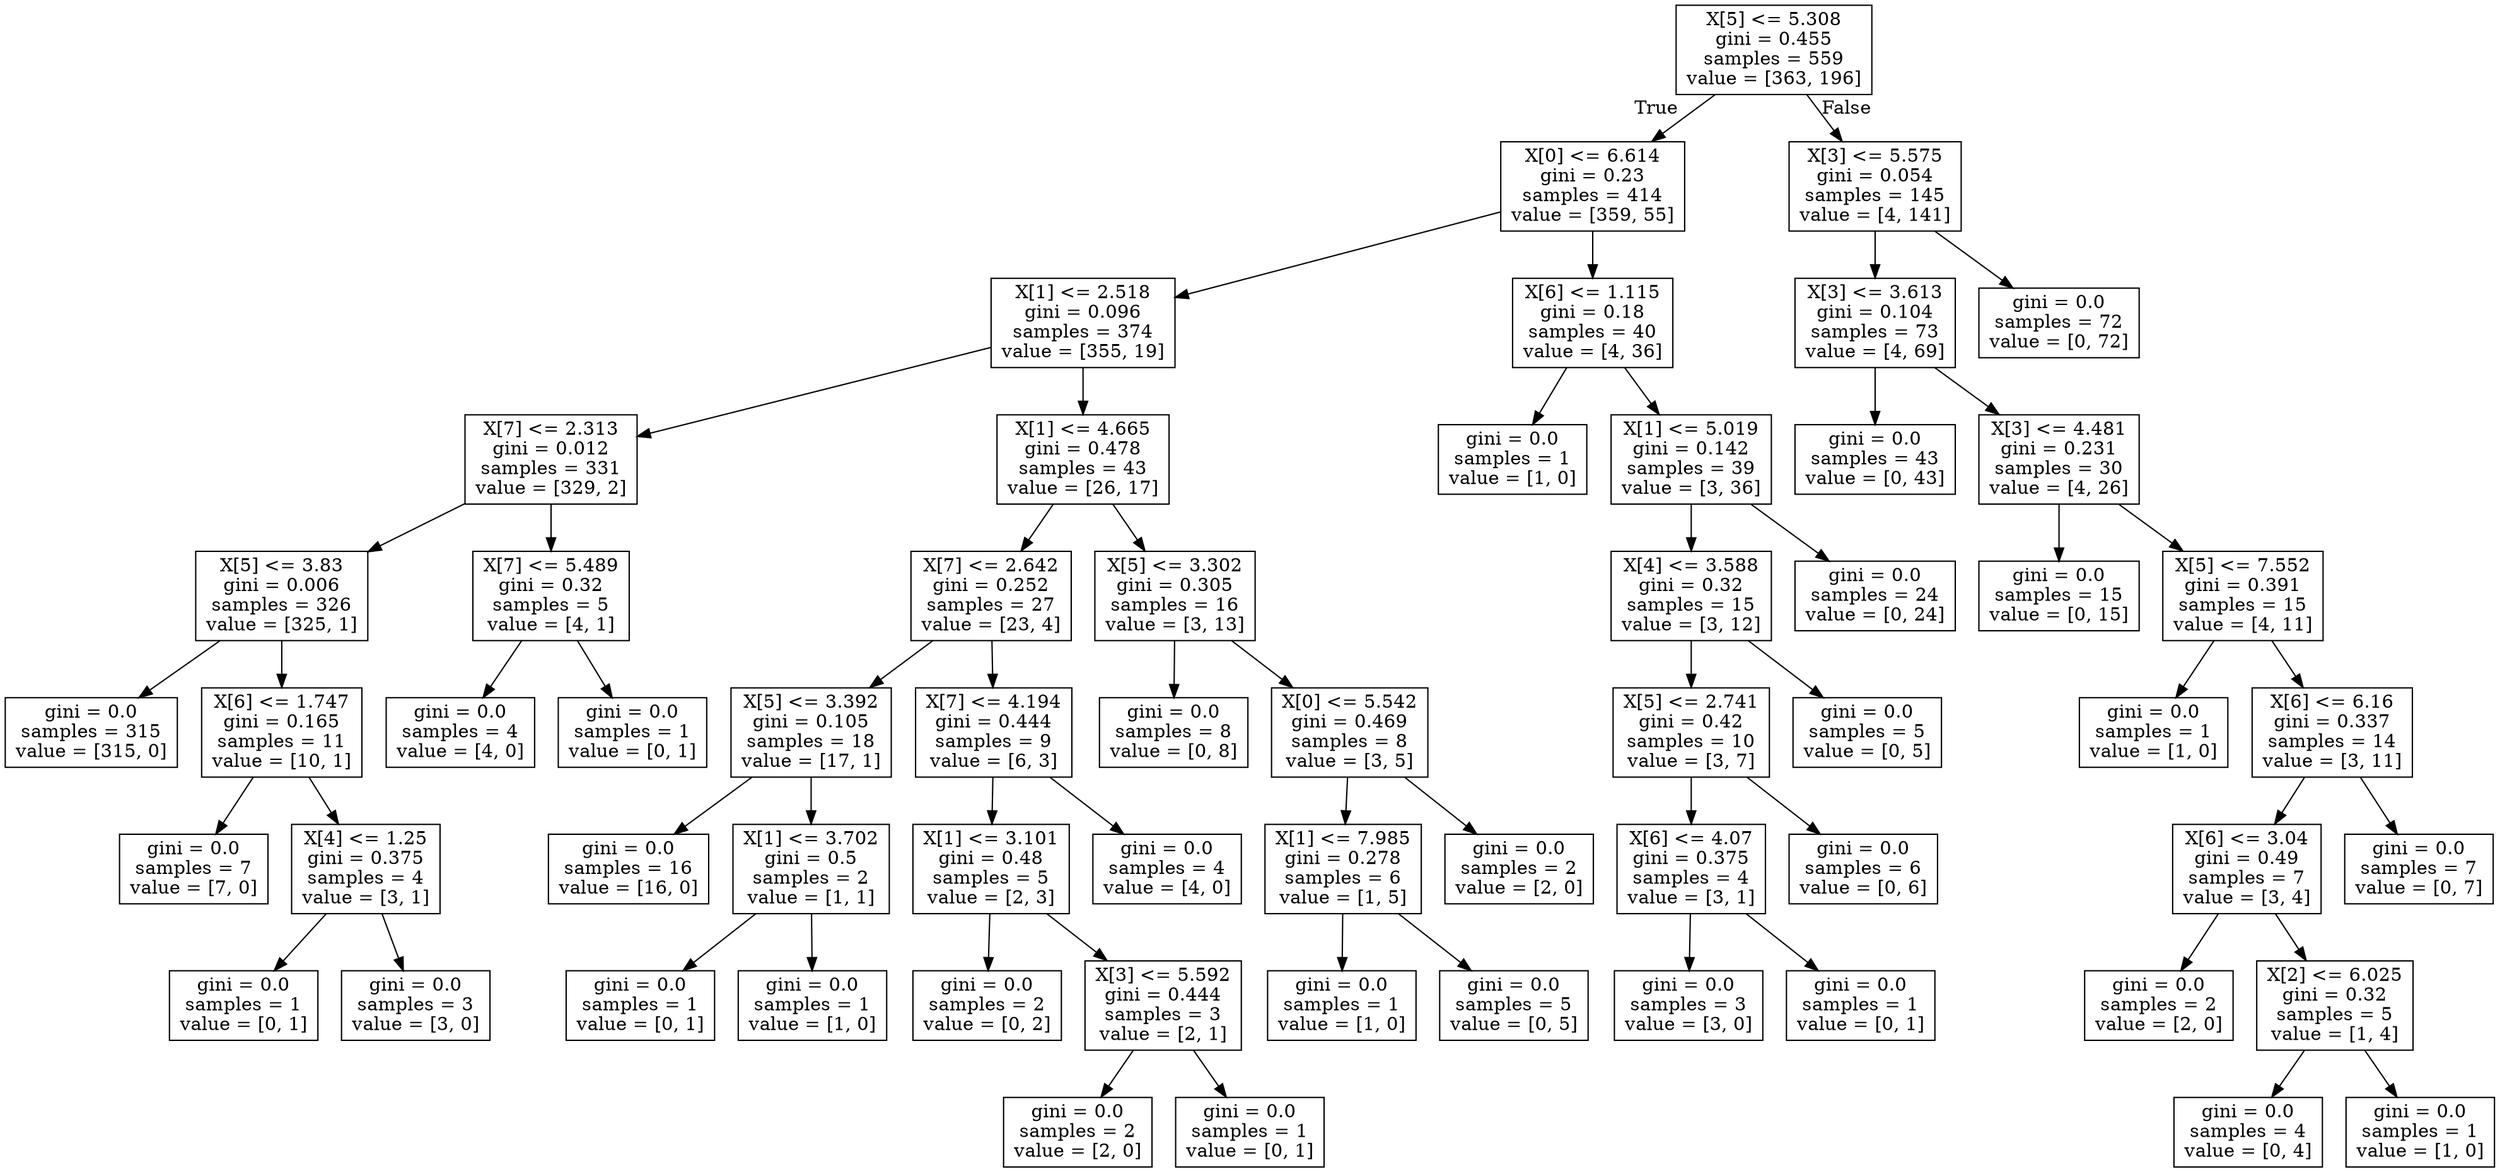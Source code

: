 digraph Tree {
node [shape=box] ;
0 [label="X[5] <= 5.308\ngini = 0.455\nsamples = 559\nvalue = [363, 196]"] ;
1 [label="X[0] <= 6.614\ngini = 0.23\nsamples = 414\nvalue = [359, 55]"] ;
0 -> 1 [labeldistance=2.5, labelangle=45, headlabel="True"] ;
2 [label="X[1] <= 2.518\ngini = 0.096\nsamples = 374\nvalue = [355, 19]"] ;
1 -> 2 ;
3 [label="X[7] <= 2.313\ngini = 0.012\nsamples = 331\nvalue = [329, 2]"] ;
2 -> 3 ;
4 [label="X[5] <= 3.83\ngini = 0.006\nsamples = 326\nvalue = [325, 1]"] ;
3 -> 4 ;
5 [label="gini = 0.0\nsamples = 315\nvalue = [315, 0]"] ;
4 -> 5 ;
6 [label="X[6] <= 1.747\ngini = 0.165\nsamples = 11\nvalue = [10, 1]"] ;
4 -> 6 ;
7 [label="gini = 0.0\nsamples = 7\nvalue = [7, 0]"] ;
6 -> 7 ;
8 [label="X[4] <= 1.25\ngini = 0.375\nsamples = 4\nvalue = [3, 1]"] ;
6 -> 8 ;
9 [label="gini = 0.0\nsamples = 1\nvalue = [0, 1]"] ;
8 -> 9 ;
10 [label="gini = 0.0\nsamples = 3\nvalue = [3, 0]"] ;
8 -> 10 ;
11 [label="X[7] <= 5.489\ngini = 0.32\nsamples = 5\nvalue = [4, 1]"] ;
3 -> 11 ;
12 [label="gini = 0.0\nsamples = 4\nvalue = [4, 0]"] ;
11 -> 12 ;
13 [label="gini = 0.0\nsamples = 1\nvalue = [0, 1]"] ;
11 -> 13 ;
14 [label="X[1] <= 4.665\ngini = 0.478\nsamples = 43\nvalue = [26, 17]"] ;
2 -> 14 ;
15 [label="X[7] <= 2.642\ngini = 0.252\nsamples = 27\nvalue = [23, 4]"] ;
14 -> 15 ;
16 [label="X[5] <= 3.392\ngini = 0.105\nsamples = 18\nvalue = [17, 1]"] ;
15 -> 16 ;
17 [label="gini = 0.0\nsamples = 16\nvalue = [16, 0]"] ;
16 -> 17 ;
18 [label="X[1] <= 3.702\ngini = 0.5\nsamples = 2\nvalue = [1, 1]"] ;
16 -> 18 ;
19 [label="gini = 0.0\nsamples = 1\nvalue = [0, 1]"] ;
18 -> 19 ;
20 [label="gini = 0.0\nsamples = 1\nvalue = [1, 0]"] ;
18 -> 20 ;
21 [label="X[7] <= 4.194\ngini = 0.444\nsamples = 9\nvalue = [6, 3]"] ;
15 -> 21 ;
22 [label="X[1] <= 3.101\ngini = 0.48\nsamples = 5\nvalue = [2, 3]"] ;
21 -> 22 ;
23 [label="gini = 0.0\nsamples = 2\nvalue = [0, 2]"] ;
22 -> 23 ;
24 [label="X[3] <= 5.592\ngini = 0.444\nsamples = 3\nvalue = [2, 1]"] ;
22 -> 24 ;
25 [label="gini = 0.0\nsamples = 2\nvalue = [2, 0]"] ;
24 -> 25 ;
26 [label="gini = 0.0\nsamples = 1\nvalue = [0, 1]"] ;
24 -> 26 ;
27 [label="gini = 0.0\nsamples = 4\nvalue = [4, 0]"] ;
21 -> 27 ;
28 [label="X[5] <= 3.302\ngini = 0.305\nsamples = 16\nvalue = [3, 13]"] ;
14 -> 28 ;
29 [label="gini = 0.0\nsamples = 8\nvalue = [0, 8]"] ;
28 -> 29 ;
30 [label="X[0] <= 5.542\ngini = 0.469\nsamples = 8\nvalue = [3, 5]"] ;
28 -> 30 ;
31 [label="X[1] <= 7.985\ngini = 0.278\nsamples = 6\nvalue = [1, 5]"] ;
30 -> 31 ;
32 [label="gini = 0.0\nsamples = 1\nvalue = [1, 0]"] ;
31 -> 32 ;
33 [label="gini = 0.0\nsamples = 5\nvalue = [0, 5]"] ;
31 -> 33 ;
34 [label="gini = 0.0\nsamples = 2\nvalue = [2, 0]"] ;
30 -> 34 ;
35 [label="X[6] <= 1.115\ngini = 0.18\nsamples = 40\nvalue = [4, 36]"] ;
1 -> 35 ;
36 [label="gini = 0.0\nsamples = 1\nvalue = [1, 0]"] ;
35 -> 36 ;
37 [label="X[1] <= 5.019\ngini = 0.142\nsamples = 39\nvalue = [3, 36]"] ;
35 -> 37 ;
38 [label="X[4] <= 3.588\ngini = 0.32\nsamples = 15\nvalue = [3, 12]"] ;
37 -> 38 ;
39 [label="X[5] <= 2.741\ngini = 0.42\nsamples = 10\nvalue = [3, 7]"] ;
38 -> 39 ;
40 [label="X[6] <= 4.07\ngini = 0.375\nsamples = 4\nvalue = [3, 1]"] ;
39 -> 40 ;
41 [label="gini = 0.0\nsamples = 3\nvalue = [3, 0]"] ;
40 -> 41 ;
42 [label="gini = 0.0\nsamples = 1\nvalue = [0, 1]"] ;
40 -> 42 ;
43 [label="gini = 0.0\nsamples = 6\nvalue = [0, 6]"] ;
39 -> 43 ;
44 [label="gini = 0.0\nsamples = 5\nvalue = [0, 5]"] ;
38 -> 44 ;
45 [label="gini = 0.0\nsamples = 24\nvalue = [0, 24]"] ;
37 -> 45 ;
46 [label="X[3] <= 5.575\ngini = 0.054\nsamples = 145\nvalue = [4, 141]"] ;
0 -> 46 [labeldistance=2.5, labelangle=-45, headlabel="False"] ;
47 [label="X[3] <= 3.613\ngini = 0.104\nsamples = 73\nvalue = [4, 69]"] ;
46 -> 47 ;
48 [label="gini = 0.0\nsamples = 43\nvalue = [0, 43]"] ;
47 -> 48 ;
49 [label="X[3] <= 4.481\ngini = 0.231\nsamples = 30\nvalue = [4, 26]"] ;
47 -> 49 ;
50 [label="gini = 0.0\nsamples = 15\nvalue = [0, 15]"] ;
49 -> 50 ;
51 [label="X[5] <= 7.552\ngini = 0.391\nsamples = 15\nvalue = [4, 11]"] ;
49 -> 51 ;
52 [label="gini = 0.0\nsamples = 1\nvalue = [1, 0]"] ;
51 -> 52 ;
53 [label="X[6] <= 6.16\ngini = 0.337\nsamples = 14\nvalue = [3, 11]"] ;
51 -> 53 ;
54 [label="X[6] <= 3.04\ngini = 0.49\nsamples = 7\nvalue = [3, 4]"] ;
53 -> 54 ;
55 [label="gini = 0.0\nsamples = 2\nvalue = [2, 0]"] ;
54 -> 55 ;
56 [label="X[2] <= 6.025\ngini = 0.32\nsamples = 5\nvalue = [1, 4]"] ;
54 -> 56 ;
57 [label="gini = 0.0\nsamples = 4\nvalue = [0, 4]"] ;
56 -> 57 ;
58 [label="gini = 0.0\nsamples = 1\nvalue = [1, 0]"] ;
56 -> 58 ;
59 [label="gini = 0.0\nsamples = 7\nvalue = [0, 7]"] ;
53 -> 59 ;
60 [label="gini = 0.0\nsamples = 72\nvalue = [0, 72]"] ;
46 -> 60 ;
}